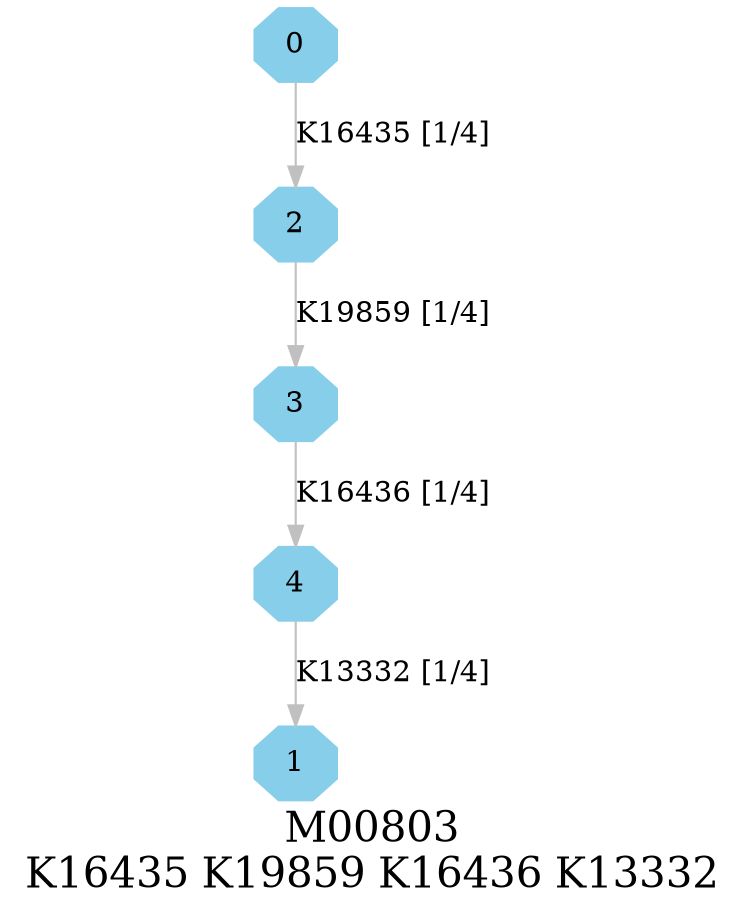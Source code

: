 digraph G {
graph [label="M00803
K16435 K19859 K16436 K13332",fontsize=20];
node [shape=box,style=filled];
edge [len=3,color=grey];
{node [width=.3,height=.3,shape=octagon,style=filled,color=skyblue] 0 1 2 3 4 }
0 -> 2 [label="K16435 [1/4]"];
2 -> 3 [label="K19859 [1/4]"];
3 -> 4 [label="K16436 [1/4]"];
4 -> 1 [label="K13332 [1/4]"];
}